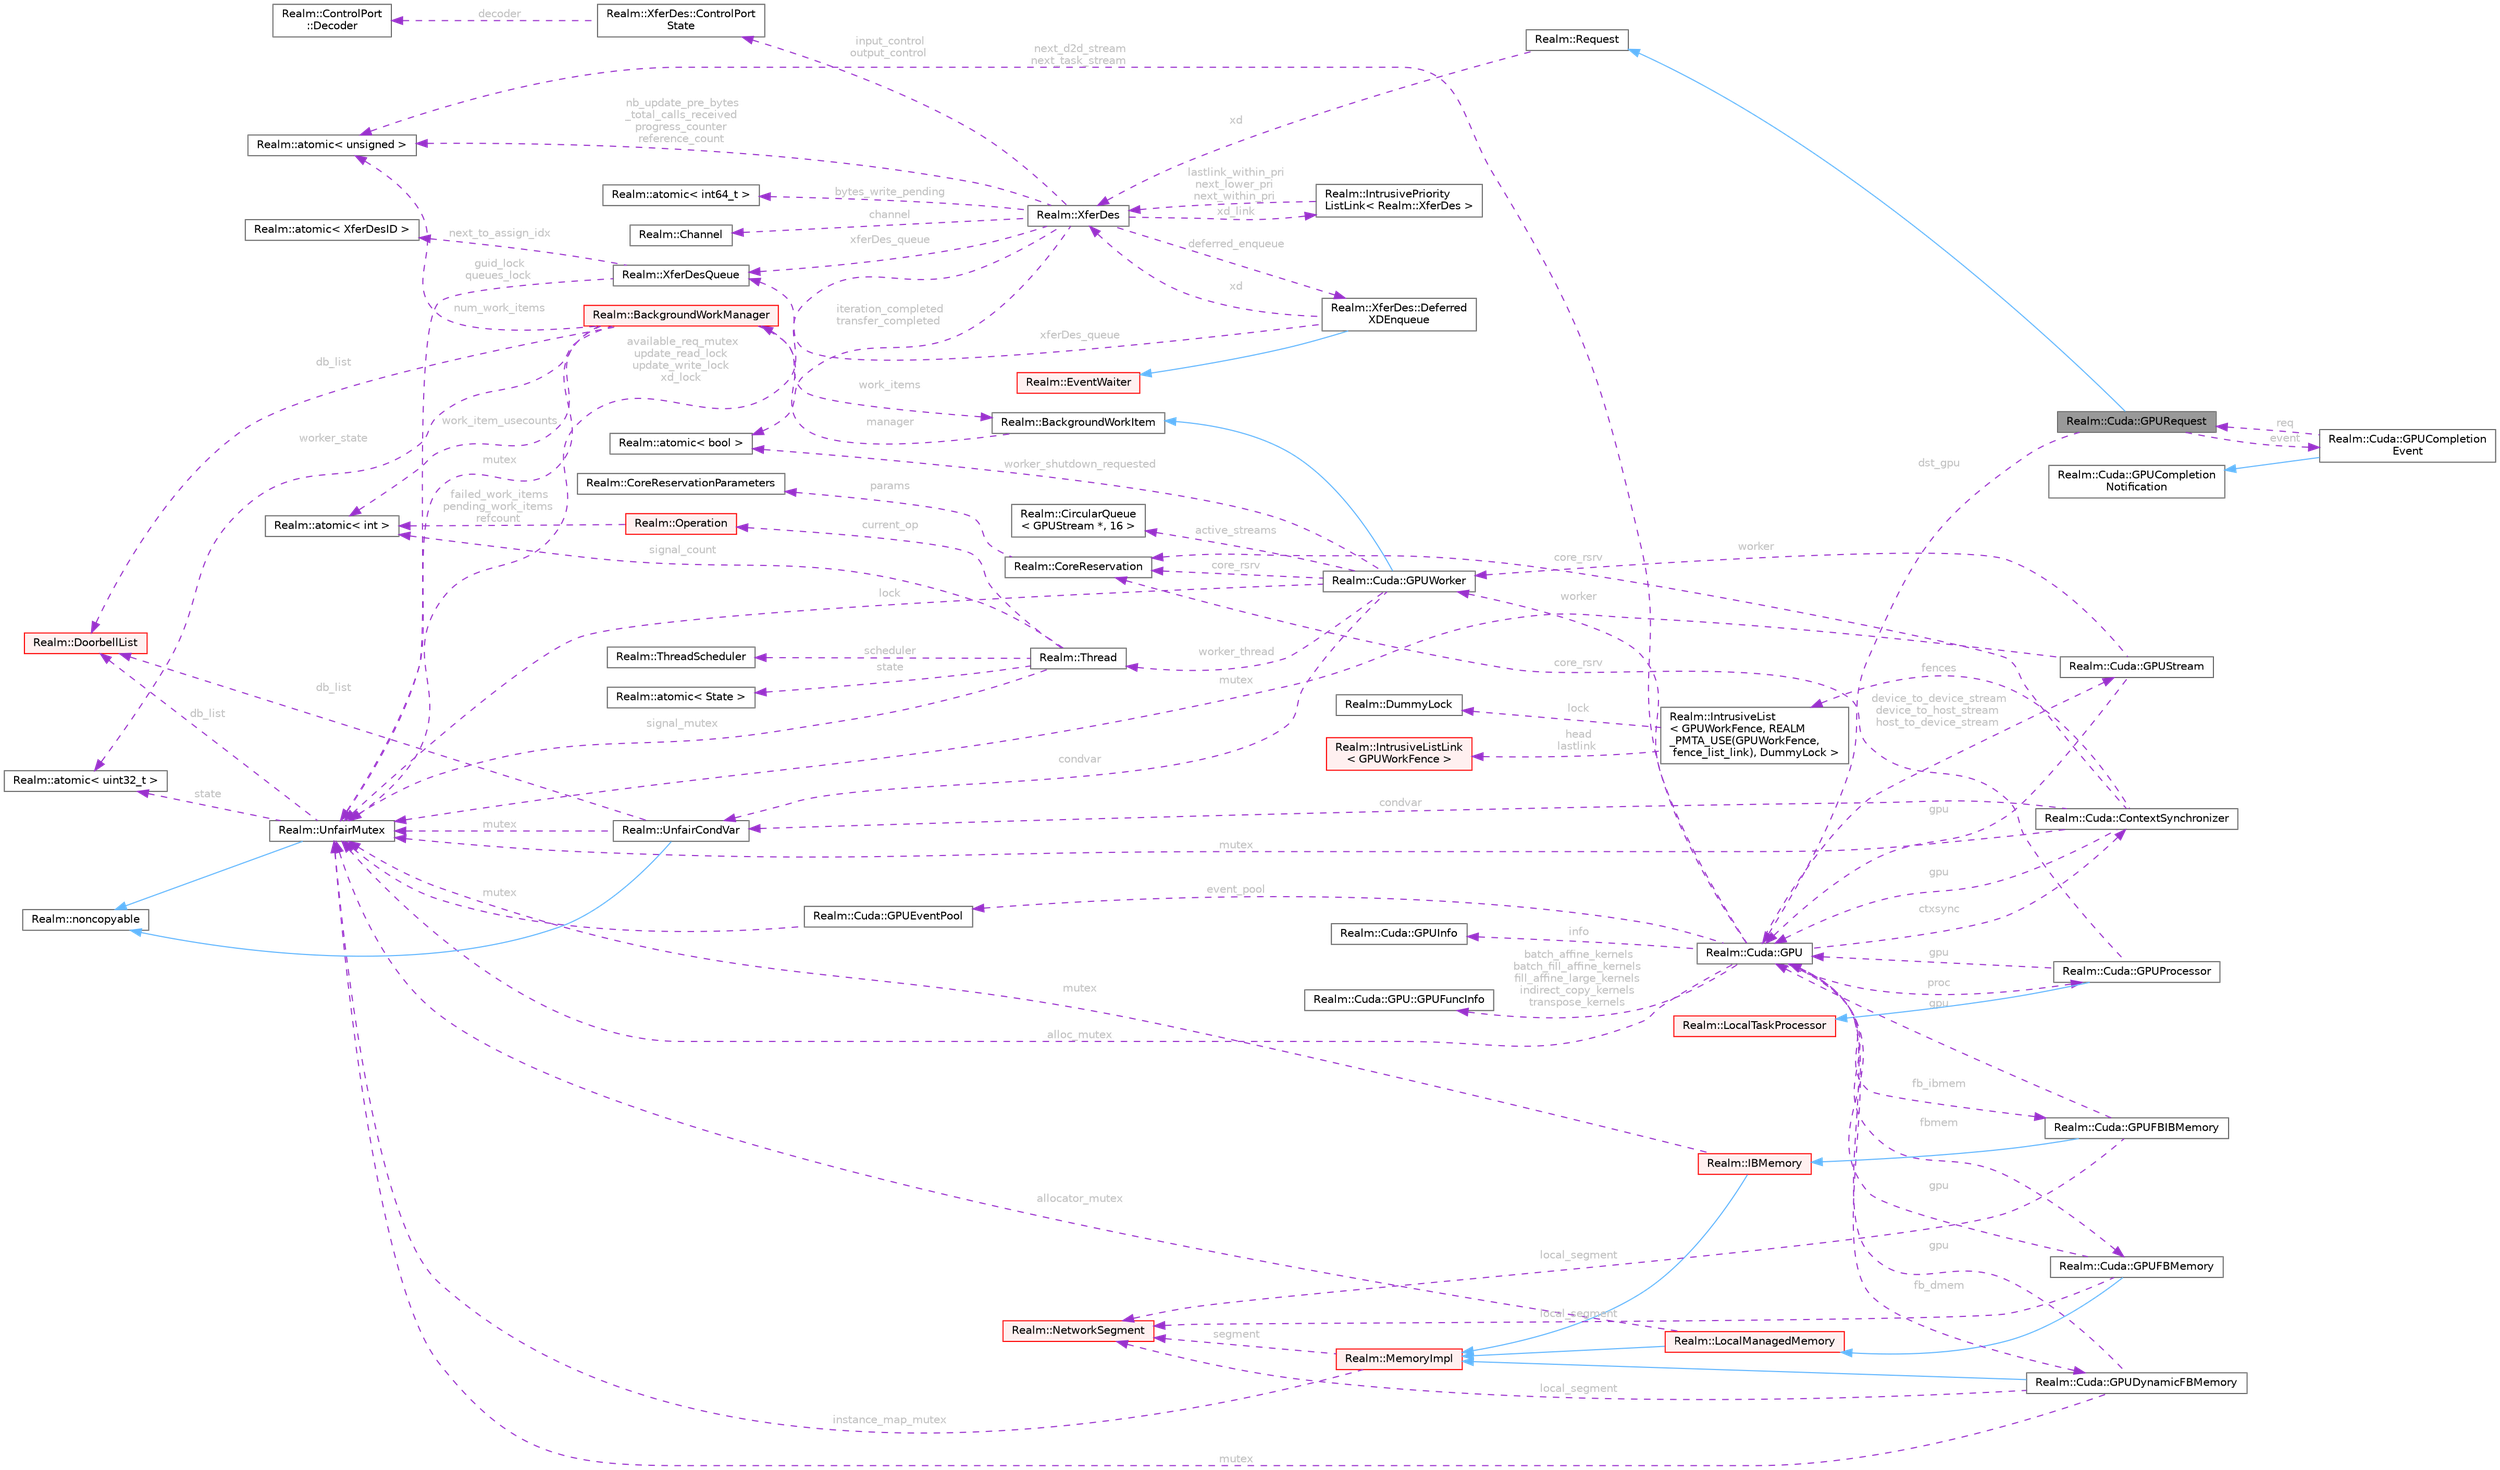 digraph "Realm::Cuda::GPURequest"
{
 // LATEX_PDF_SIZE
  bgcolor="transparent";
  edge [fontname=Helvetica,fontsize=10,labelfontname=Helvetica,labelfontsize=10];
  node [fontname=Helvetica,fontsize=10,shape=box,height=0.2,width=0.4];
  rankdir="LR";
  Node1 [id="Node000001",label="Realm::Cuda::GPURequest",height=0.2,width=0.4,color="gray40", fillcolor="grey60", style="filled", fontcolor="black",tooltip=" "];
  Node2 -> Node1 [id="edge1_Node000001_Node000002",dir="back",color="steelblue1",style="solid",tooltip=" "];
  Node2 [id="Node000002",label="Realm::Request",height=0.2,width=0.4,color="gray40", fillcolor="white", style="filled",URL="$classRealm_1_1Request.html",tooltip=" "];
  Node3 -> Node2 [id="edge2_Node000002_Node000003",dir="back",color="darkorchid3",style="dashed",tooltip=" ",label=" xd",fontcolor="grey" ];
  Node3 [id="Node000003",label="Realm::XferDes",height=0.2,width=0.4,color="gray40", fillcolor="white", style="filled",URL="$classRealm_1_1XferDes.html",tooltip=" "];
  Node4 -> Node3 [id="edge3_Node000003_Node000004",dir="back",color="darkorchid3",style="dashed",tooltip=" ",label=" xferDes_queue",fontcolor="grey" ];
  Node4 [id="Node000004",label="Realm::XferDesQueue",height=0.2,width=0.4,color="gray40", fillcolor="white", style="filled",URL="$classRealm_1_1XferDesQueue.html",tooltip=" "];
  Node5 -> Node4 [id="edge4_Node000004_Node000005",dir="back",color="darkorchid3",style="dashed",tooltip=" ",label=" guid_lock\nqueues_lock",fontcolor="grey" ];
  Node5 [id="Node000005",label="Realm::UnfairMutex",height=0.2,width=0.4,color="gray40", fillcolor="white", style="filled",URL="$classRealm_1_1UnfairMutex.html",tooltip=" "];
  Node6 -> Node5 [id="edge5_Node000005_Node000006",dir="back",color="steelblue1",style="solid",tooltip=" "];
  Node6 [id="Node000006",label="Realm::noncopyable",height=0.2,width=0.4,color="gray40", fillcolor="white", style="filled",URL="$classRealm_1_1noncopyable.html",tooltip=" "];
  Node7 -> Node5 [id="edge6_Node000005_Node000007",dir="back",color="darkorchid3",style="dashed",tooltip=" ",label=" state",fontcolor="grey" ];
  Node7 [id="Node000007",label="Realm::atomic\< uint32_t \>",height=0.2,width=0.4,color="gray40", fillcolor="white", style="filled",URL="$classRealm_1_1atomic.html",tooltip=" "];
  Node8 -> Node5 [id="edge7_Node000005_Node000008",dir="back",color="darkorchid3",style="dashed",tooltip=" ",label=" db_list",fontcolor="grey" ];
  Node8 [id="Node000008",label="Realm::DoorbellList",height=0.2,width=0.4,color="red", fillcolor="#FFF0F0", style="filled",URL="$classRealm_1_1DoorbellList.html",tooltip=" "];
  Node10 -> Node4 [id="edge8_Node000004_Node000010",dir="back",color="darkorchid3",style="dashed",tooltip=" ",label=" next_to_assign_idx",fontcolor="grey" ];
  Node10 [id="Node000010",label="Realm::atomic\< XferDesID \>",height=0.2,width=0.4,color="gray40", fillcolor="white", style="filled",URL="$classRealm_1_1atomic.html",tooltip=" "];
  Node11 -> Node3 [id="edge9_Node000003_Node000011",dir="back",color="darkorchid3",style="dashed",tooltip=" ",label=" iteration_completed\ntransfer_completed",fontcolor="grey" ];
  Node11 [id="Node000011",label="Realm::atomic\< bool \>",height=0.2,width=0.4,color="gray40", fillcolor="white", style="filled",URL="$classRealm_1_1atomic.html",tooltip=" "];
  Node12 -> Node3 [id="edge10_Node000003_Node000012",dir="back",color="darkorchid3",style="dashed",tooltip=" ",label=" bytes_write_pending",fontcolor="grey" ];
  Node12 [id="Node000012",label="Realm::atomic\< int64_t \>",height=0.2,width=0.4,color="gray40", fillcolor="white", style="filled",URL="$classRealm_1_1atomic.html",tooltip=" "];
  Node13 -> Node3 [id="edge11_Node000003_Node000013",dir="back",color="darkorchid3",style="dashed",tooltip=" ",label=" input_control\noutput_control",fontcolor="grey" ];
  Node13 [id="Node000013",label="Realm::XferDes::ControlPort\lState",height=0.2,width=0.4,color="gray40", fillcolor="white", style="filled",URL="$structRealm_1_1XferDes_1_1ControlPortState.html",tooltip=" "];
  Node14 -> Node13 [id="edge12_Node000013_Node000014",dir="back",color="darkorchid3",style="dashed",tooltip=" ",label=" decoder",fontcolor="grey" ];
  Node14 [id="Node000014",label="Realm::ControlPort\l::Decoder",height=0.2,width=0.4,color="gray40", fillcolor="white", style="filled",URL="$classRealm_1_1ControlPort_1_1Decoder.html",tooltip=" "];
  Node15 -> Node3 [id="edge13_Node000003_Node000015",dir="back",color="darkorchid3",style="dashed",tooltip=" ",label=" channel",fontcolor="grey" ];
  Node15 [id="Node000015",label="Realm::Channel",height=0.2,width=0.4,color="gray40", fillcolor="white", style="filled",URL="$classRealm_1_1Channel.html",tooltip=" "];
  Node5 -> Node3 [id="edge14_Node000003_Node000005",dir="back",color="darkorchid3",style="dashed",tooltip=" ",label=" available_req_mutex\nupdate_read_lock\nupdate_write_lock\nxd_lock",fontcolor="grey" ];
  Node16 -> Node3 [id="edge15_Node000003_Node000016",dir="back",color="darkorchid3",style="dashed",tooltip=" ",label=" nb_update_pre_bytes\l_total_calls_received\nprogress_counter\nreference_count",fontcolor="grey" ];
  Node16 [id="Node000016",label="Realm::atomic\< unsigned \>",height=0.2,width=0.4,color="gray40", fillcolor="white", style="filled",URL="$classRealm_1_1atomic.html",tooltip=" "];
  Node17 -> Node3 [id="edge16_Node000003_Node000017",dir="back",color="darkorchid3",style="dashed",tooltip=" ",label=" xd_link",fontcolor="grey" ];
  Node17 [id="Node000017",label="Realm::IntrusivePriority\lListLink\< Realm::XferDes \>",height=0.2,width=0.4,color="gray40", fillcolor="white", style="filled",URL="$structRealm_1_1IntrusivePriorityListLink.html",tooltip=" "];
  Node3 -> Node17 [id="edge17_Node000017_Node000003",dir="back",color="darkorchid3",style="dashed",tooltip=" ",label=" lastlink_within_pri\nnext_lower_pri\nnext_within_pri",fontcolor="grey" ];
  Node18 -> Node3 [id="edge18_Node000003_Node000018",dir="back",color="darkorchid3",style="dashed",tooltip=" ",label=" deferred_enqueue",fontcolor="grey" ];
  Node18 [id="Node000018",label="Realm::XferDes::Deferred\lXDEnqueue",height=0.2,width=0.4,color="gray40", fillcolor="white", style="filled",URL="$classRealm_1_1XferDes_1_1DeferredXDEnqueue.html",tooltip=" "];
  Node19 -> Node18 [id="edge19_Node000018_Node000019",dir="back",color="steelblue1",style="solid",tooltip=" "];
  Node19 [id="Node000019",label="Realm::EventWaiter",height=0.2,width=0.4,color="red", fillcolor="#FFF0F0", style="filled",URL="$classRealm_1_1EventWaiter.html",tooltip=" "];
  Node4 -> Node18 [id="edge20_Node000018_Node000004",dir="back",color="darkorchid3",style="dashed",tooltip=" ",label=" xferDes_queue",fontcolor="grey" ];
  Node3 -> Node18 [id="edge21_Node000018_Node000003",dir="back",color="darkorchid3",style="dashed",tooltip=" ",label=" xd",fontcolor="grey" ];
  Node21 -> Node1 [id="edge22_Node000001_Node000021",dir="back",color="darkorchid3",style="dashed",tooltip=" ",label=" dst_gpu",fontcolor="grey" ];
  Node21 [id="Node000021",label="Realm::Cuda::GPU",height=0.2,width=0.4,color="gray40", fillcolor="white", style="filled",URL="$classRealm_1_1Cuda_1_1GPU.html",tooltip=" "];
  Node22 -> Node21 [id="edge23_Node000021_Node000022",dir="back",color="darkorchid3",style="dashed",tooltip=" ",label=" ctxsync",fontcolor="grey" ];
  Node22 [id="Node000022",label="Realm::Cuda::ContextSynchronizer",height=0.2,width=0.4,color="gray40", fillcolor="white", style="filled",URL="$classRealm_1_1Cuda_1_1ContextSynchronizer.html",tooltip=" "];
  Node21 -> Node22 [id="edge24_Node000022_Node000021",dir="back",color="darkorchid3",style="dashed",tooltip=" ",label=" gpu",fontcolor="grey" ];
  Node5 -> Node22 [id="edge25_Node000022_Node000005",dir="back",color="darkorchid3",style="dashed",tooltip=" ",label=" mutex",fontcolor="grey" ];
  Node23 -> Node22 [id="edge26_Node000022_Node000023",dir="back",color="darkorchid3",style="dashed",tooltip=" ",label=" condvar",fontcolor="grey" ];
  Node23 [id="Node000023",label="Realm::UnfairCondVar",height=0.2,width=0.4,color="gray40", fillcolor="white", style="filled",URL="$classRealm_1_1UnfairCondVar.html",tooltip=" "];
  Node6 -> Node23 [id="edge27_Node000023_Node000006",dir="back",color="steelblue1",style="solid",tooltip=" "];
  Node5 -> Node23 [id="edge28_Node000023_Node000005",dir="back",color="darkorchid3",style="dashed",tooltip=" ",label=" mutex",fontcolor="grey" ];
  Node8 -> Node23 [id="edge29_Node000023_Node000008",dir="back",color="darkorchid3",style="dashed",tooltip=" ",label=" db_list",fontcolor="grey" ];
  Node24 -> Node22 [id="edge30_Node000022_Node000024",dir="back",color="darkorchid3",style="dashed",tooltip=" ",label=" fences",fontcolor="grey" ];
  Node24 [id="Node000024",label="Realm::IntrusiveList\l\< GPUWorkFence, REALM\l_PMTA_USE(GPUWorkFence,\l fence_list_link), DummyLock \>",height=0.2,width=0.4,color="gray40", fillcolor="white", style="filled",URL="$classRealm_1_1IntrusiveList.html",tooltip=" "];
  Node25 -> Node24 [id="edge31_Node000024_Node000025",dir="back",color="darkorchid3",style="dashed",tooltip=" ",label=" lock",fontcolor="grey" ];
  Node25 [id="Node000025",label="Realm::DummyLock",height=0.2,width=0.4,color="gray40", fillcolor="white", style="filled",URL="$classRealm_1_1DummyLock.html",tooltip=" "];
  Node26 -> Node24 [id="edge32_Node000024_Node000026",dir="back",color="darkorchid3",style="dashed",tooltip=" ",label=" head\nlastlink",fontcolor="grey" ];
  Node26 [id="Node000026",label="Realm::IntrusiveListLink\l\< GPUWorkFence \>",height=0.2,width=0.4,color="red", fillcolor="#FFF0F0", style="filled",URL="$structRealm_1_1IntrusiveListLink.html",tooltip=" "];
  Node67 -> Node22 [id="edge33_Node000022_Node000067",dir="back",color="darkorchid3",style="dashed",tooltip=" ",label=" core_rsrv",fontcolor="grey" ];
  Node67 [id="Node000067",label="Realm::CoreReservation",height=0.2,width=0.4,color="gray40", fillcolor="white", style="filled",URL="$classRealm_1_1CoreReservation.html",tooltip=" "];
  Node68 -> Node67 [id="edge34_Node000067_Node000068",dir="back",color="darkorchid3",style="dashed",tooltip=" ",label=" params",fontcolor="grey" ];
  Node68 [id="Node000068",label="Realm::CoreReservationParameters",height=0.2,width=0.4,color="gray40", fillcolor="white", style="filled",URL="$classRealm_1_1CoreReservationParameters.html",tooltip=" "];
  Node69 -> Node21 [id="edge35_Node000021_Node000069",dir="back",color="darkorchid3",style="dashed",tooltip=" ",label=" info",fontcolor="grey" ];
  Node69 [id="Node000069",label="Realm::Cuda::GPUInfo",height=0.2,width=0.4,color="gray40", fillcolor="white", style="filled",URL="$structRealm_1_1Cuda_1_1GPUInfo.html",tooltip=" "];
  Node70 -> Node21 [id="edge36_Node000021_Node000070",dir="back",color="darkorchid3",style="dashed",tooltip=" ",label=" worker",fontcolor="grey" ];
  Node70 [id="Node000070",label="Realm::Cuda::GPUWorker",height=0.2,width=0.4,color="gray40", fillcolor="white", style="filled",URL="$classRealm_1_1Cuda_1_1GPUWorker.html",tooltip=" "];
  Node45 -> Node70 [id="edge37_Node000070_Node000045",dir="back",color="steelblue1",style="solid",tooltip=" "];
  Node45 [id="Node000045",label="Realm::BackgroundWorkItem",height=0.2,width=0.4,color="gray40", fillcolor="white", style="filled",URL="$classRealm_1_1BackgroundWorkItem.html",tooltip=" "];
  Node46 -> Node45 [id="edge38_Node000045_Node000046",dir="back",color="darkorchid3",style="dashed",tooltip=" ",label=" manager",fontcolor="grey" ];
  Node46 [id="Node000046",label="Realm::BackgroundWorkManager",height=0.2,width=0.4,color="red", fillcolor="#FFF0F0", style="filled",URL="$classRealm_1_1BackgroundWorkManager.html",tooltip=" "];
  Node5 -> Node46 [id="edge39_Node000046_Node000005",dir="back",color="darkorchid3",style="dashed",tooltip=" ",label=" mutex",fontcolor="grey" ];
  Node16 -> Node46 [id="edge40_Node000046_Node000016",dir="back",color="darkorchid3",style="dashed",tooltip=" ",label=" num_work_items",fontcolor="grey" ];
  Node39 -> Node46 [id="edge41_Node000046_Node000039",dir="back",color="darkorchid3",style="dashed",tooltip=" ",label=" work_item_usecounts",fontcolor="grey" ];
  Node39 [id="Node000039",label="Realm::atomic\< int \>",height=0.2,width=0.4,color="gray40", fillcolor="white", style="filled",URL="$classRealm_1_1atomic.html",tooltip=" "];
  Node45 -> Node46 [id="edge42_Node000046_Node000045",dir="back",color="darkorchid3",style="dashed",tooltip=" ",label=" work_items",fontcolor="grey" ];
  Node7 -> Node46 [id="edge43_Node000046_Node000007",dir="back",color="darkorchid3",style="dashed",tooltip=" ",label=" worker_state",fontcolor="grey" ];
  Node8 -> Node46 [id="edge44_Node000046_Node000008",dir="back",color="darkorchid3",style="dashed",tooltip=" ",label=" db_list",fontcolor="grey" ];
  Node5 -> Node70 [id="edge45_Node000070_Node000005",dir="back",color="darkorchid3",style="dashed",tooltip=" ",label=" lock",fontcolor="grey" ];
  Node23 -> Node70 [id="edge46_Node000070_Node000023",dir="back",color="darkorchid3",style="dashed",tooltip=" ",label=" condvar",fontcolor="grey" ];
  Node71 -> Node70 [id="edge47_Node000070_Node000071",dir="back",color="darkorchid3",style="dashed",tooltip=" ",label=" active_streams",fontcolor="grey" ];
  Node71 [id="Node000071",label="Realm::CircularQueue\l\< GPUStream *, 16 \>",height=0.2,width=0.4,color="gray40", fillcolor="white", style="filled",URL="$classRealm_1_1CircularQueue.html",tooltip=" "];
  Node67 -> Node70 [id="edge48_Node000070_Node000067",dir="back",color="darkorchid3",style="dashed",tooltip=" ",label=" core_rsrv",fontcolor="grey" ];
  Node72 -> Node70 [id="edge49_Node000070_Node000072",dir="back",color="darkorchid3",style="dashed",tooltip=" ",label=" worker_thread",fontcolor="grey" ];
  Node72 [id="Node000072",label="Realm::Thread",height=0.2,width=0.4,color="gray40", fillcolor="white", style="filled",URL="$classRealm_1_1Thread.html",tooltip=" "];
  Node73 -> Node72 [id="edge50_Node000072_Node000073",dir="back",color="darkorchid3",style="dashed",tooltip=" ",label=" state",fontcolor="grey" ];
  Node73 [id="Node000073",label="Realm::atomic\< State \>",height=0.2,width=0.4,color="gray40", fillcolor="white", style="filled",URL="$classRealm_1_1atomic.html",tooltip=" "];
  Node74 -> Node72 [id="edge51_Node000072_Node000074",dir="back",color="darkorchid3",style="dashed",tooltip=" ",label=" scheduler",fontcolor="grey" ];
  Node74 [id="Node000074",label="Realm::ThreadScheduler",height=0.2,width=0.4,color="gray40", fillcolor="white", style="filled",URL="$classRealm_1_1ThreadScheduler.html",tooltip=" "];
  Node29 -> Node72 [id="edge52_Node000072_Node000029",dir="back",color="darkorchid3",style="dashed",tooltip=" ",label=" current_op",fontcolor="grey" ];
  Node29 [id="Node000029",label="Realm::Operation",height=0.2,width=0.4,color="red", fillcolor="#FFF0F0", style="filled",URL="$classRealm_1_1Operation.html",tooltip=" "];
  Node39 -> Node29 [id="edge53_Node000029_Node000039",dir="back",color="darkorchid3",style="dashed",tooltip=" ",label=" failed_work_items\npending_work_items\nrefcount",fontcolor="grey" ];
  Node39 -> Node72 [id="edge54_Node000072_Node000039",dir="back",color="darkorchid3",style="dashed",tooltip=" ",label=" signal_count",fontcolor="grey" ];
  Node5 -> Node72 [id="edge55_Node000072_Node000005",dir="back",color="darkorchid3",style="dashed",tooltip=" ",label=" signal_mutex",fontcolor="grey" ];
  Node11 -> Node70 [id="edge56_Node000070_Node000011",dir="back",color="darkorchid3",style="dashed",tooltip=" ",label=" worker_shutdown_requested",fontcolor="grey" ];
  Node75 -> Node21 [id="edge57_Node000021_Node000075",dir="back",color="darkorchid3",style="dashed",tooltip=" ",label=" proc",fontcolor="grey" ];
  Node75 [id="Node000075",label="Realm::Cuda::GPUProcessor",height=0.2,width=0.4,color="gray40", fillcolor="white", style="filled",URL="$classRealm_1_1Cuda_1_1GPUProcessor.html",tooltip=" "];
  Node76 -> Node75 [id="edge58_Node000075_Node000076",dir="back",color="steelblue1",style="solid",tooltip=" "];
  Node76 [id="Node000076",label="Realm::LocalTaskProcessor",height=0.2,width=0.4,color="red", fillcolor="#FFF0F0", style="filled",URL="$classRealm_1_1LocalTaskProcessor.html",tooltip=" "];
  Node21 -> Node75 [id="edge59_Node000075_Node000021",dir="back",color="darkorchid3",style="dashed",tooltip=" ",label=" gpu",fontcolor="grey" ];
  Node67 -> Node75 [id="edge60_Node000075_Node000067",dir="back",color="darkorchid3",style="dashed",tooltip=" ",label=" core_rsrv",fontcolor="grey" ];
  Node108 -> Node21 [id="edge61_Node000021_Node000108",dir="back",color="darkorchid3",style="dashed",tooltip=" ",label=" fbmem",fontcolor="grey" ];
  Node108 [id="Node000108",label="Realm::Cuda::GPUFBMemory",height=0.2,width=0.4,color="gray40", fillcolor="white", style="filled",URL="$classRealm_1_1Cuda_1_1GPUFBMemory.html",tooltip=" "];
  Node109 -> Node108 [id="edge62_Node000108_Node000109",dir="back",color="steelblue1",style="solid",tooltip=" "];
  Node109 [id="Node000109",label="Realm::LocalManagedMemory",height=0.2,width=0.4,color="red", fillcolor="#FFF0F0", style="filled",URL="$classRealm_1_1LocalManagedMemory.html",tooltip=" "];
  Node110 -> Node109 [id="edge63_Node000109_Node000110",dir="back",color="steelblue1",style="solid",tooltip=" "];
  Node110 [id="Node000110",label="Realm::MemoryImpl",height=0.2,width=0.4,color="red", fillcolor="#FFF0F0", style="filled",URL="$classRealm_1_1MemoryImpl.html",tooltip=" "];
  Node112 -> Node110 [id="edge64_Node000110_Node000112",dir="back",color="darkorchid3",style="dashed",tooltip=" ",label=" segment",fontcolor="grey" ];
  Node112 [id="Node000112",label="Realm::NetworkSegment",height=0.2,width=0.4,color="red", fillcolor="#FFF0F0", style="filled",URL="$classRealm_1_1NetworkSegment.html",tooltip=" "];
  Node5 -> Node110 [id="edge65_Node000110_Node000005",dir="back",color="darkorchid3",style="dashed",tooltip=" ",label=" instance_map_mutex",fontcolor="grey" ];
  Node5 -> Node109 [id="edge66_Node000109_Node000005",dir="back",color="darkorchid3",style="dashed",tooltip=" ",label=" allocator_mutex",fontcolor="grey" ];
  Node21 -> Node108 [id="edge67_Node000108_Node000021",dir="back",color="darkorchid3",style="dashed",tooltip=" ",label=" gpu",fontcolor="grey" ];
  Node112 -> Node108 [id="edge68_Node000108_Node000112",dir="back",color="darkorchid3",style="dashed",tooltip=" ",label=" local_segment",fontcolor="grey" ];
  Node140 -> Node21 [id="edge69_Node000021_Node000140",dir="back",color="darkorchid3",style="dashed",tooltip=" ",label=" fb_dmem",fontcolor="grey" ];
  Node140 [id="Node000140",label="Realm::Cuda::GPUDynamicFBMemory",height=0.2,width=0.4,color="gray40", fillcolor="white", style="filled",URL="$classRealm_1_1Cuda_1_1GPUDynamicFBMemory.html",tooltip=" "];
  Node110 -> Node140 [id="edge70_Node000140_Node000110",dir="back",color="steelblue1",style="solid",tooltip=" "];
  Node21 -> Node140 [id="edge71_Node000140_Node000021",dir="back",color="darkorchid3",style="dashed",tooltip=" ",label=" gpu",fontcolor="grey" ];
  Node5 -> Node140 [id="edge72_Node000140_Node000005",dir="back",color="darkorchid3",style="dashed",tooltip=" ",label=" mutex",fontcolor="grey" ];
  Node112 -> Node140 [id="edge73_Node000140_Node000112",dir="back",color="darkorchid3",style="dashed",tooltip=" ",label=" local_segment",fontcolor="grey" ];
  Node141 -> Node21 [id="edge74_Node000021_Node000141",dir="back",color="darkorchid3",style="dashed",tooltip=" ",label=" fb_ibmem",fontcolor="grey" ];
  Node141 [id="Node000141",label="Realm::Cuda::GPUFBIBMemory",height=0.2,width=0.4,color="gray40", fillcolor="white", style="filled",URL="$classRealm_1_1Cuda_1_1GPUFBIBMemory.html",tooltip=" "];
  Node142 -> Node141 [id="edge75_Node000141_Node000142",dir="back",color="steelblue1",style="solid",tooltip=" "];
  Node142 [id="Node000142",label="Realm::IBMemory",height=0.2,width=0.4,color="red", fillcolor="#FFF0F0", style="filled",URL="$classRealm_1_1IBMemory.html",tooltip=" "];
  Node110 -> Node142 [id="edge76_Node000142_Node000110",dir="back",color="steelblue1",style="solid",tooltip=" "];
  Node5 -> Node142 [id="edge77_Node000142_Node000005",dir="back",color="darkorchid3",style="dashed",tooltip=" ",label=" mutex",fontcolor="grey" ];
  Node21 -> Node141 [id="edge78_Node000141_Node000021",dir="back",color="darkorchid3",style="dashed",tooltip=" ",label=" gpu",fontcolor="grey" ];
  Node112 -> Node141 [id="edge79_Node000141_Node000112",dir="back",color="darkorchid3",style="dashed",tooltip=" ",label=" local_segment",fontcolor="grey" ];
  Node144 -> Node21 [id="edge80_Node000021_Node000144",dir="back",color="darkorchid3",style="dashed",tooltip=" ",label=" batch_affine_kernels\nbatch_fill_affine_kernels\nfill_affine_large_kernels\nindirect_copy_kernels\ntranspose_kernels",fontcolor="grey" ];
  Node144 [id="Node000144",label="Realm::Cuda::GPU::GPUFuncInfo",height=0.2,width=0.4,color="gray40", fillcolor="white", style="filled",URL="$structRealm_1_1Cuda_1_1GPU_1_1GPUFuncInfo.html",tooltip=" "];
  Node145 -> Node21 [id="edge81_Node000021_Node000145",dir="back",color="darkorchid3",style="dashed",tooltip=" ",label=" device_to_device_stream\ndevice_to_host_stream\nhost_to_device_stream",fontcolor="grey" ];
  Node145 [id="Node000145",label="Realm::Cuda::GPUStream",height=0.2,width=0.4,color="gray40", fillcolor="white", style="filled",URL="$classRealm_1_1Cuda_1_1GPUStream.html",tooltip=" "];
  Node21 -> Node145 [id="edge82_Node000145_Node000021",dir="back",color="darkorchid3",style="dashed",tooltip=" ",label=" gpu",fontcolor="grey" ];
  Node70 -> Node145 [id="edge83_Node000145_Node000070",dir="back",color="darkorchid3",style="dashed",tooltip=" ",label=" worker",fontcolor="grey" ];
  Node5 -> Node145 [id="edge84_Node000145_Node000005",dir="back",color="darkorchid3",style="dashed",tooltip=" ",label=" mutex",fontcolor="grey" ];
  Node16 -> Node21 [id="edge85_Node000021_Node000016",dir="back",color="darkorchid3",style="dashed",tooltip=" ",label=" next_d2d_stream\nnext_task_stream",fontcolor="grey" ];
  Node146 -> Node21 [id="edge86_Node000021_Node000146",dir="back",color="darkorchid3",style="dashed",tooltip=" ",label=" event_pool",fontcolor="grey" ];
  Node146 [id="Node000146",label="Realm::Cuda::GPUEventPool",height=0.2,width=0.4,color="gray40", fillcolor="white", style="filled",URL="$classRealm_1_1Cuda_1_1GPUEventPool.html",tooltip=" "];
  Node5 -> Node146 [id="edge87_Node000146_Node000005",dir="back",color="darkorchid3",style="dashed",tooltip=" ",label=" mutex",fontcolor="grey" ];
  Node5 -> Node21 [id="edge88_Node000021_Node000005",dir="back",color="darkorchid3",style="dashed",tooltip=" ",label=" alloc_mutex",fontcolor="grey" ];
  Node147 -> Node1 [id="edge89_Node000001_Node000147",dir="back",color="darkorchid3",style="dashed",tooltip=" ",label=" event",fontcolor="grey" ];
  Node147 [id="Node000147",label="Realm::Cuda::GPUCompletion\lEvent",height=0.2,width=0.4,color="gray40", fillcolor="white", style="filled",URL="$classRealm_1_1Cuda_1_1GPUCompletionEvent.html",tooltip=" "];
  Node148 -> Node147 [id="edge90_Node000147_Node000148",dir="back",color="steelblue1",style="solid",tooltip=" "];
  Node148 [id="Node000148",label="Realm::Cuda::GPUCompletion\lNotification",height=0.2,width=0.4,color="gray40", fillcolor="white", style="filled",URL="$classRealm_1_1Cuda_1_1GPUCompletionNotification.html",tooltip=" "];
  Node1 -> Node147 [id="edge91_Node000147_Node000001",dir="back",color="darkorchid3",style="dashed",tooltip=" ",label=" req",fontcolor="grey" ];
}
